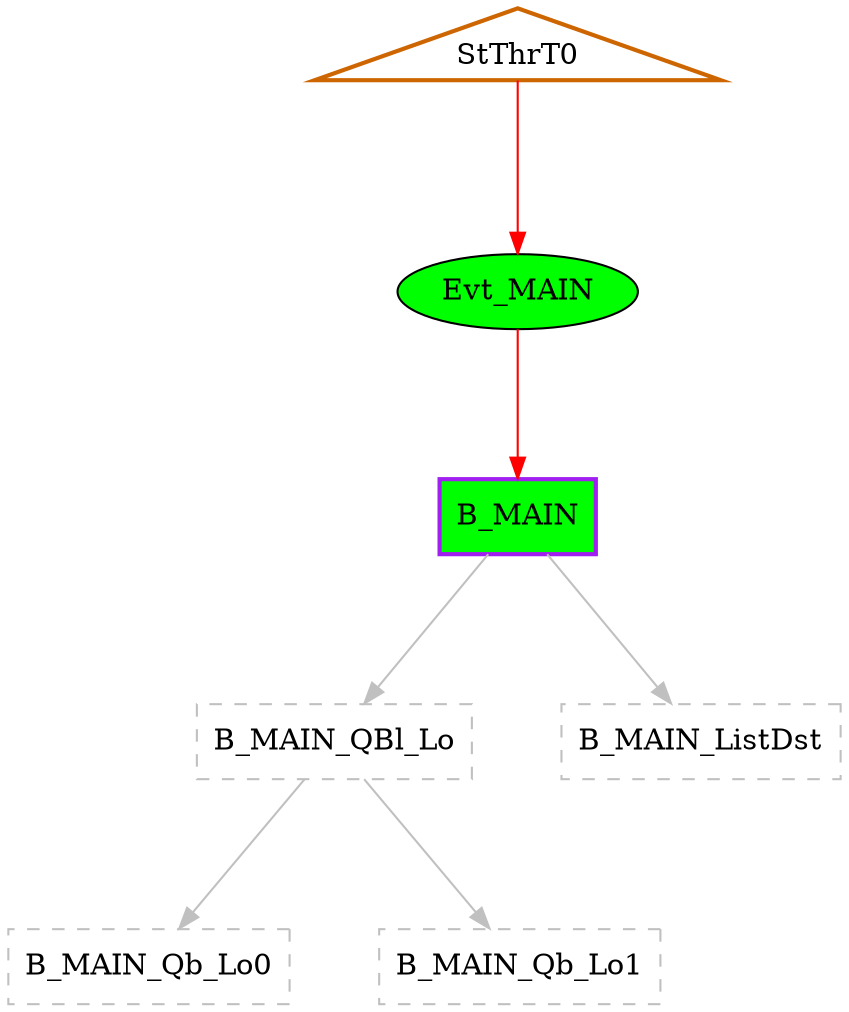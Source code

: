 digraph G {
graph [root="Demo",rankdir   = TB, nodesep           = 0.6, mindist     = 1.0, ranksep = 1.0, overlap = false]
node [style     = "filled", fillcolor = "white", color = "black"]
B_MAIN[cpu="1", flags="0x00108107", type="block", tperiod="100000000", pattern="MAIN", patentry="false", patexit="true", beamproc="undefined", bpentry="false", bpexit="false", qlo="true", qhi="false", qil="false", shape     = "rectangle", fillcolor = "green", penwidth=2, color = "purple"];
Evt_MAIN[cpu="1", flags="0x00000102", type="tmsg", toffs="0", pattern="MAIN", patentry="false", patexit="false", beamproc="undefined", bpentry="false", bpexit="false", fid="1", gid="0", evtno="1", beamin="0", bpcstart="0", sid="0", bpid="0", reqnobeam="0", vacc="0", id="0x1000001000000000", par="0x0000000000000001", tef="0", shape     = "oval", fillcolor = "green"];
StThrT0[cpu="1", flags="0x0000200e", type="startthread", toffs="0", pattern="MAIN", patentry="true", patexit="false", beamproc="undefined", bpentry="false", bpexit="false", startoffs="1000000", thread="0", shape     = "triangle", color  = "cyan", fillcolor = "white", penwidth=2, color = "darkorange3"];
B_MAIN_QBl_Lo[cpu="1", flags="0x00000009", type="qinfo", shape = "rectangle", color = "gray", style = "dashed, filled"];
B_MAIN_Qb_Lo0[cpu="1", flags="0x0000000a", type="qbuf", shape = "rectangle", color = "gray", style = "dashed, filled"];
B_MAIN_Qb_Lo1[cpu="1", flags="0x0000000a", type="qbuf", shape = "rectangle", color = "gray", style = "dashed, filled"];
B_MAIN_ListDst[cpu="1", flags="0x0000000c", type="listdst", shape = "rectangle", color = "gray", style = "dashed, filled"];
B_MAIN->B_MAIN_ListDst [type="listdst", color = "gray"];
B_MAIN->B_MAIN_QBl_Lo [type="priolo", color = "gray"];
Evt_MAIN->B_MAIN [type="defdst", color = "red"];
StThrT0->Evt_MAIN [type="defdst", color = "red"];
B_MAIN_QBl_Lo->B_MAIN_Qb_Lo0 [type="meta", color = "gray"];
B_MAIN_QBl_Lo->B_MAIN_Qb_Lo1 [type="meta", color = "gray"];
}
